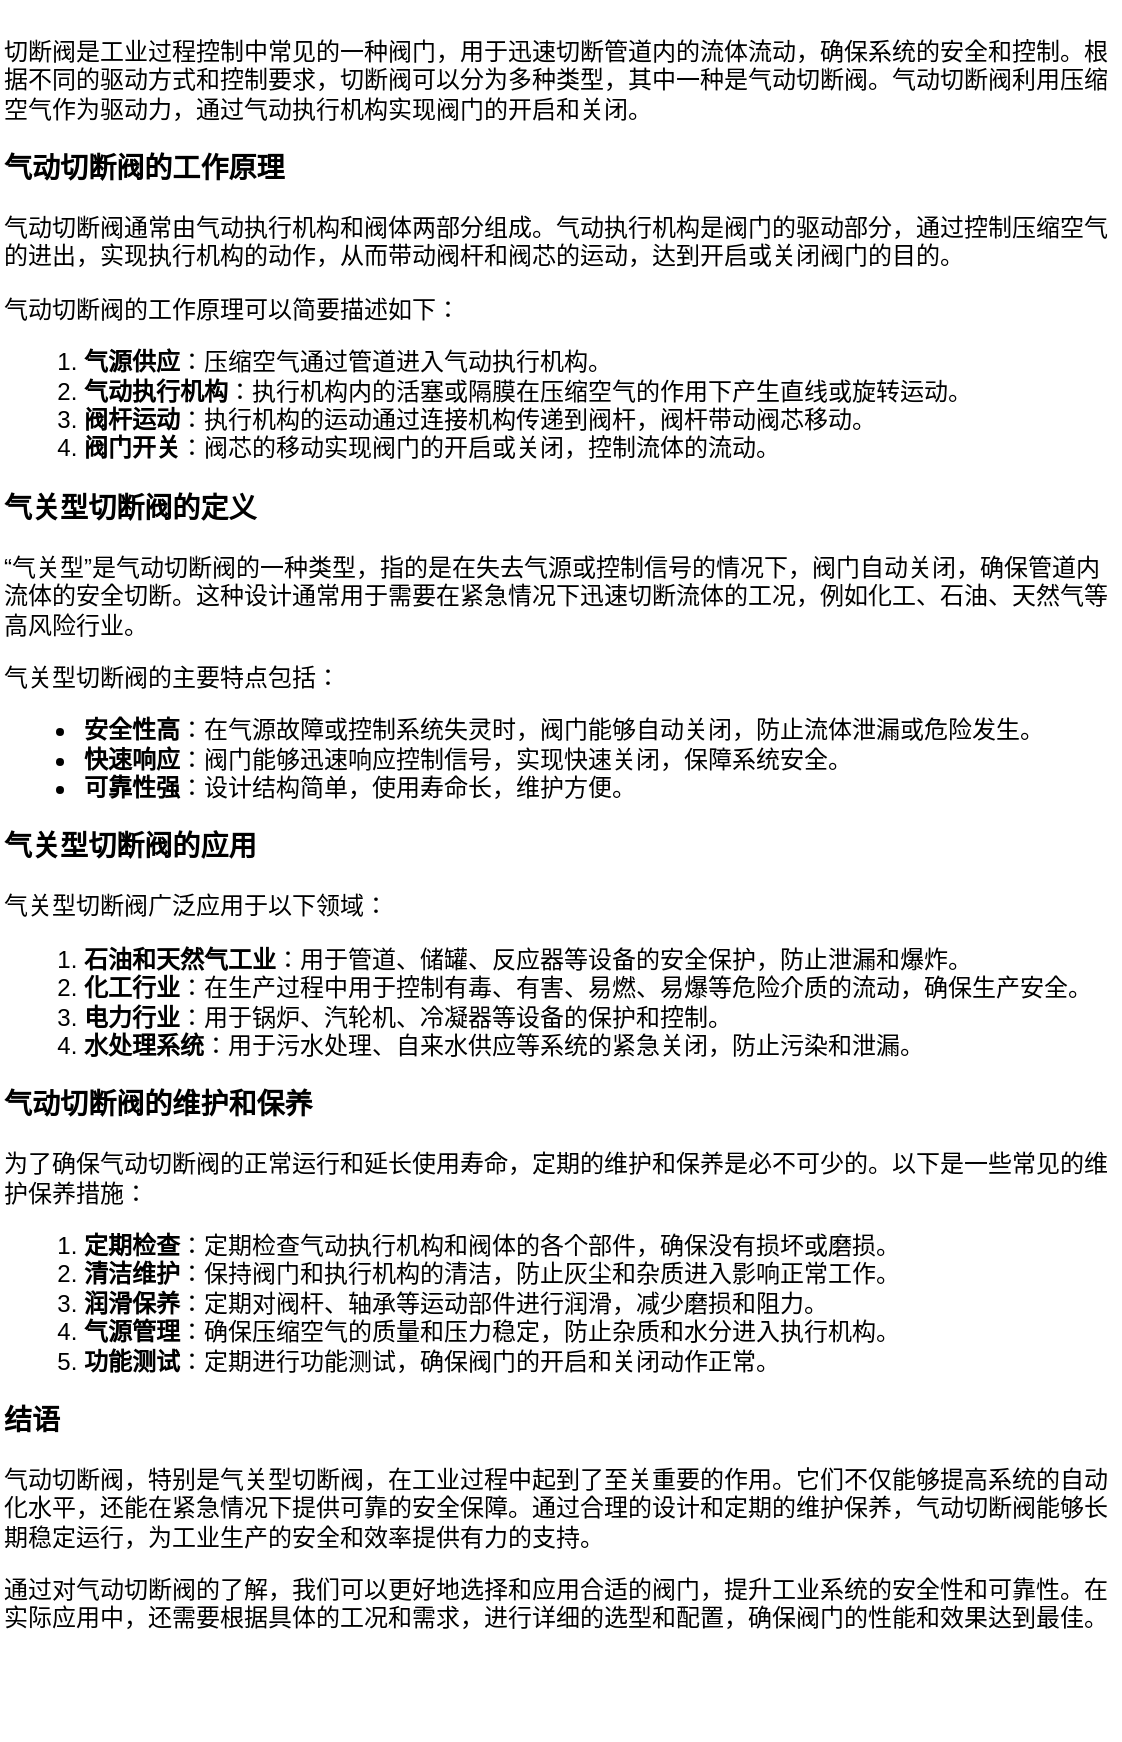 <mxfile version="24.6.4" type="device">
  <diagram name="第 1 页" id="J7acS5IHD6j4yJCdt472">
    <mxGraphModel dx="1314" dy="928" grid="1" gridSize="10" guides="1" tooltips="1" connect="1" arrows="1" fold="1" page="1" pageScale="1" pageWidth="827" pageHeight="1169" math="0" shadow="0">
      <root>
        <mxCell id="0" />
        <mxCell id="1" parent="0" />
        <mxCell id="H3AxN2qbj72OFUyfWe34-1" value="&lt;p&gt;切断阀是工业过程控制中常见的一种阀门，用于迅速切断管道内的流体流动，确保系统的安全和控制。根据不同的驱动方式和控制要求，切断阀可以分为多种类型，其中一种是气动切断阀。气动切断阀利用压缩空气作为驱动力，通过气动执行机构实现阀门的开启和关闭。&lt;/p&gt;&lt;h3&gt;气动切断阀的工作原理&lt;/h3&gt;&lt;p&gt;气动切断阀通常由气动执行机构和阀体两部分组成。气动执行机构是阀门的驱动部分，通过控制压缩空气的进出，实现执行机构的动作，从而带动阀杆和阀芯的运动，达到开启或关闭阀门的目的。&lt;/p&gt;&lt;p&gt;气动切断阀的工作原理可以简要描述如下：&lt;/p&gt;&lt;ol&gt;&lt;li&gt;&lt;strong&gt;气源供应&lt;/strong&gt;：压缩空气通过管道进入气动执行机构。&lt;/li&gt;&lt;li&gt;&lt;strong&gt;气动执行机构&lt;/strong&gt;：执行机构内的活塞或隔膜在压缩空气的作用下产生直线或旋转运动。&lt;/li&gt;&lt;li&gt;&lt;strong&gt;阀杆运动&lt;/strong&gt;：执行机构的运动通过连接机构传递到阀杆，阀杆带动阀芯移动。&lt;/li&gt;&lt;li&gt;&lt;strong&gt;阀门开关&lt;/strong&gt;：阀芯的移动实现阀门的开启或关闭，控制流体的流动。&lt;/li&gt;&lt;/ol&gt;&lt;h3&gt;气关型切断阀的定义&lt;/h3&gt;&lt;p&gt;“气关型”是气动切断阀的一种类型，指的是在失去气源或控制信号的情况下，阀门自动关闭，确保管道内流体的安全切断。这种设计通常用于需要在紧急情况下迅速切断流体的工况，例如化工、石油、天然气等高风险行业。&lt;/p&gt;&lt;p&gt;气关型切断阀的主要特点包括：&lt;/p&gt;&lt;ul&gt;&lt;li&gt;&lt;strong&gt;安全性高&lt;/strong&gt;：在气源故障或控制系统失灵时，阀门能够自动关闭，防止流体泄漏或危险发生。&lt;/li&gt;&lt;li&gt;&lt;strong&gt;快速响应&lt;/strong&gt;：阀门能够迅速响应控制信号，实现快速关闭，保障系统安全。&lt;/li&gt;&lt;li&gt;&lt;strong&gt;可靠性强&lt;/strong&gt;：设计结构简单，使用寿命长，维护方便。&lt;/li&gt;&lt;/ul&gt;&lt;h3&gt;气关型切断阀的应用&lt;/h3&gt;&lt;p&gt;气关型切断阀广泛应用于以下领域：&lt;/p&gt;&lt;ol&gt;&lt;li&gt;&lt;strong&gt;石油和天然气工业&lt;/strong&gt;：用于管道、储罐、反应器等设备的安全保护，防止泄漏和爆炸。&lt;/li&gt;&lt;li&gt;&lt;strong&gt;化工行业&lt;/strong&gt;：在生产过程中用于控制有毒、有害、易燃、易爆等危险介质的流动，确保生产安全。&lt;/li&gt;&lt;li&gt;&lt;strong&gt;电力行业&lt;/strong&gt;：用于锅炉、汽轮机、冷凝器等设备的保护和控制。&lt;/li&gt;&lt;li&gt;&lt;strong&gt;水处理系统&lt;/strong&gt;：用于污水处理、自来水供应等系统的紧急关闭，防止污染和泄漏。&lt;/li&gt;&lt;/ol&gt;&lt;h3&gt;气动切断阀的维护和保养&lt;/h3&gt;&lt;p&gt;为了确保气动切断阀的正常运行和延长使用寿命，定期的维护和保养是必不可少的。以下是一些常见的维护保养措施：&lt;/p&gt;&lt;ol&gt;&lt;li&gt;&lt;strong&gt;定期检查&lt;/strong&gt;：定期检查气动执行机构和阀体的各个部件，确保没有损坏或磨损。&lt;/li&gt;&lt;li&gt;&lt;strong&gt;清洁维护&lt;/strong&gt;：保持阀门和执行机构的清洁，防止灰尘和杂质进入影响正常工作。&lt;/li&gt;&lt;li&gt;&lt;strong&gt;润滑保养&lt;/strong&gt;：定期对阀杆、轴承等运动部件进行润滑，减少磨损和阻力。&lt;/li&gt;&lt;li&gt;&lt;strong&gt;气源管理&lt;/strong&gt;：确保压缩空气的质量和压力稳定，防止杂质和水分进入执行机构。&lt;/li&gt;&lt;li&gt;&lt;strong&gt;功能测试&lt;/strong&gt;：定期进行功能测试，确保阀门的开启和关闭动作正常。&lt;/li&gt;&lt;/ol&gt;&lt;h3&gt;结语&lt;/h3&gt;&lt;p&gt;气动切断阀，特别是气关型切断阀，在工业过程中起到了至关重要的作用。它们不仅能够提高系统的自动化水平，还能在紧急情况下提供可靠的安全保障。通过合理的设计和定期的维护保养，气动切断阀能够长期稳定运行，为工业生产的安全和效率提供有力的支持。&lt;/p&gt;&lt;p&gt;通过对气动切断阀的了解，我们可以更好地选择和应用合适的阀门，提升工业系统的安全性和可靠性。在实际应用中，还需要根据具体的工况和需求，进行详细的选型和配置，确保阀门的性能和效果达到最佳。&lt;/p&gt;" style="text;whiteSpace=wrap;html=1;" vertex="1" parent="1">
          <mxGeometry x="30" y="20" width="560" height="870" as="geometry" />
        </mxCell>
      </root>
    </mxGraphModel>
  </diagram>
</mxfile>
